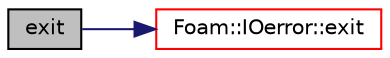 digraph "exit"
{
  bgcolor="transparent";
  edge [fontname="Helvetica",fontsize="10",labelfontname="Helvetica",labelfontsize="10"];
  node [fontname="Helvetica",fontsize="10",shape=record];
  rankdir="LR";
  Node24726 [label="exit",height=0.2,width=0.4,color="black", fillcolor="grey75", style="filled", fontcolor="black"];
  Node24726 -> Node24727 [color="midnightblue",fontsize="10",style="solid",fontname="Helvetica"];
  Node24727 [label="Foam::IOerror::exit",height=0.2,width=0.4,color="red",URL="$a27201.html#a8e05d3ad7f8730ff9a8bab5360fd7854",tooltip="Exit : can be called for any error to exit program. "];
}
